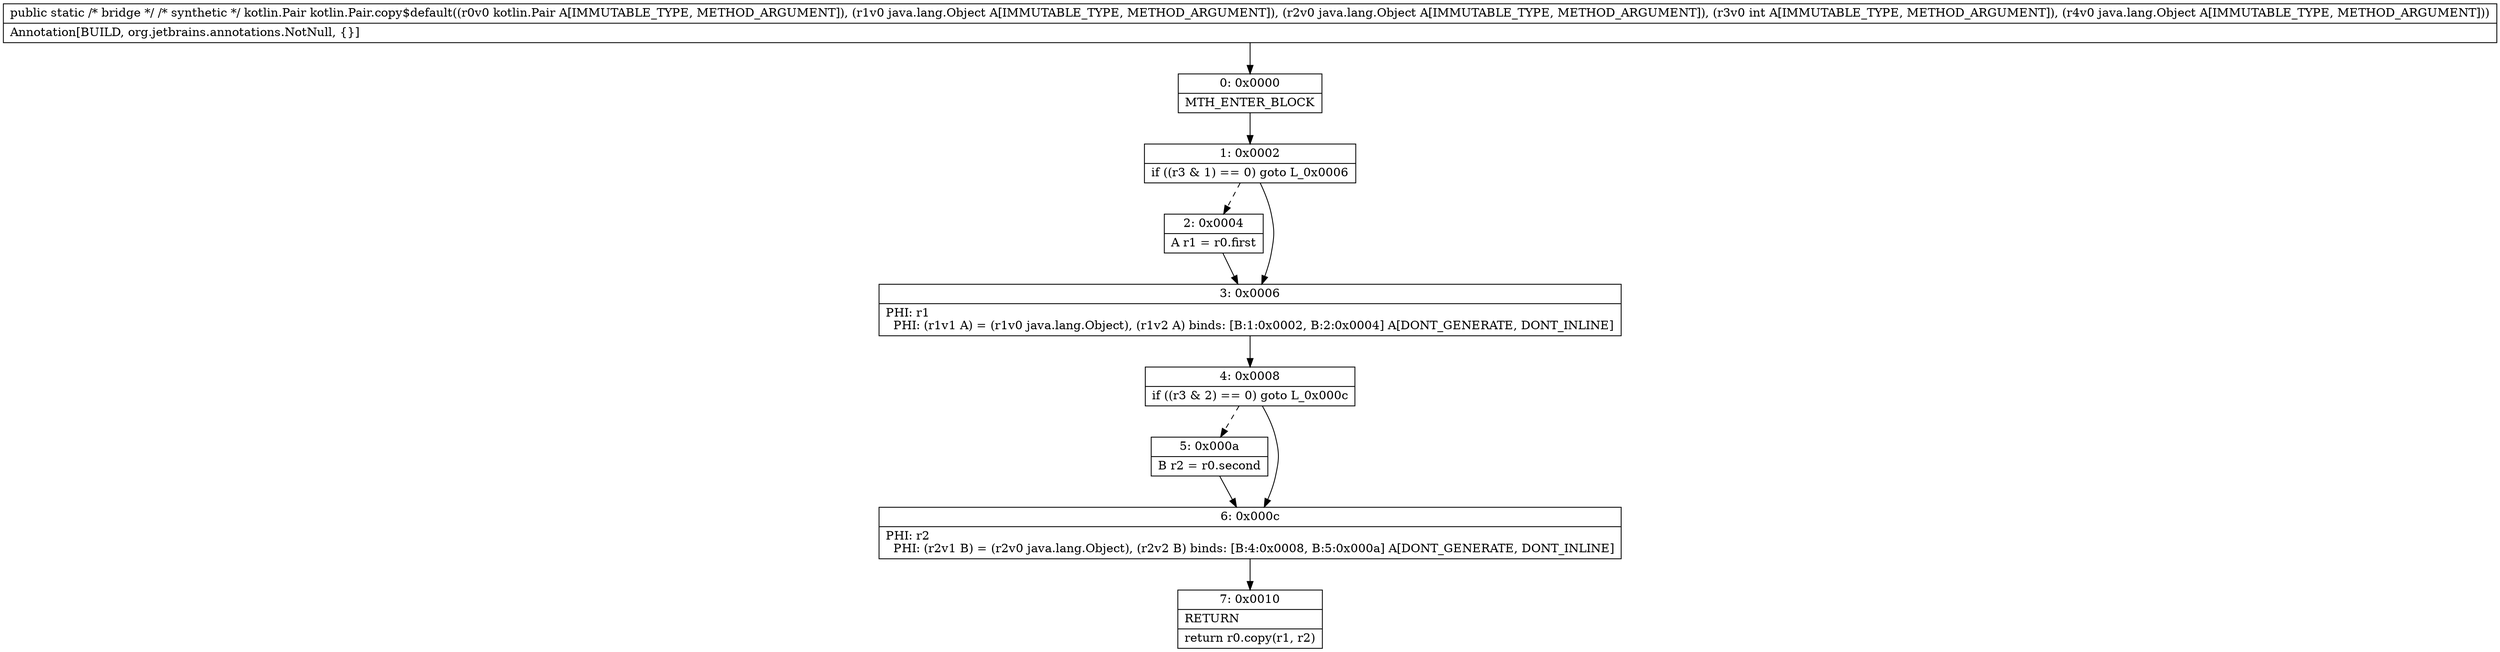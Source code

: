 digraph "CFG forkotlin.Pair.copy$default(Lkotlin\/Pair;Ljava\/lang\/Object;Ljava\/lang\/Object;ILjava\/lang\/Object;)Lkotlin\/Pair;" {
Node_0 [shape=record,label="{0\:\ 0x0000|MTH_ENTER_BLOCK\l}"];
Node_1 [shape=record,label="{1\:\ 0x0002|if ((r3 & 1) == 0) goto L_0x0006\l}"];
Node_2 [shape=record,label="{2\:\ 0x0004|A r1 = r0.first\l}"];
Node_3 [shape=record,label="{3\:\ 0x0006|PHI: r1 \l  PHI: (r1v1 A) = (r1v0 java.lang.Object), (r1v2 A) binds: [B:1:0x0002, B:2:0x0004] A[DONT_GENERATE, DONT_INLINE]\l}"];
Node_4 [shape=record,label="{4\:\ 0x0008|if ((r3 & 2) == 0) goto L_0x000c\l}"];
Node_5 [shape=record,label="{5\:\ 0x000a|B r2 = r0.second\l}"];
Node_6 [shape=record,label="{6\:\ 0x000c|PHI: r2 \l  PHI: (r2v1 B) = (r2v0 java.lang.Object), (r2v2 B) binds: [B:4:0x0008, B:5:0x000a] A[DONT_GENERATE, DONT_INLINE]\l}"];
Node_7 [shape=record,label="{7\:\ 0x0010|RETURN\l|return r0.copy(r1, r2)\l}"];
MethodNode[shape=record,label="{public static \/* bridge *\/ \/* synthetic *\/ kotlin.Pair kotlin.Pair.copy$default((r0v0 kotlin.Pair A[IMMUTABLE_TYPE, METHOD_ARGUMENT]), (r1v0 java.lang.Object A[IMMUTABLE_TYPE, METHOD_ARGUMENT]), (r2v0 java.lang.Object A[IMMUTABLE_TYPE, METHOD_ARGUMENT]), (r3v0 int A[IMMUTABLE_TYPE, METHOD_ARGUMENT]), (r4v0 java.lang.Object A[IMMUTABLE_TYPE, METHOD_ARGUMENT]))  | Annotation[BUILD, org.jetbrains.annotations.NotNull, \{\}]\l}"];
MethodNode -> Node_0;
Node_0 -> Node_1;
Node_1 -> Node_2[style=dashed];
Node_1 -> Node_3;
Node_2 -> Node_3;
Node_3 -> Node_4;
Node_4 -> Node_5[style=dashed];
Node_4 -> Node_6;
Node_5 -> Node_6;
Node_6 -> Node_7;
}

